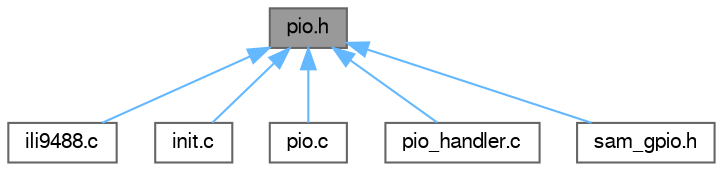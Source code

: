 digraph "pio.h"
{
 // LATEX_PDF_SIZE
  bgcolor="transparent";
  edge [fontname=FreeSans,fontsize=10,labelfontname=FreeSans,labelfontsize=10];
  node [fontname=FreeSans,fontsize=10,shape=box,height=0.2,width=0.4];
  Node1 [label="pio.h",height=0.2,width=0.4,color="gray40", fillcolor="grey60", style="filled", fontcolor="black",tooltip="Parallel Input/Output (PIO) Controller driver for SAM."];
  Node1 -> Node2 [dir="back",color="steelblue1",style="solid"];
  Node2 [label="ili9488.c",height=0.2,width=0.4,color="grey40", fillcolor="white", style="filled",URL="$ili9488_8c.html",tooltip="API driver for ILI9488 TFT display component."];
  Node1 -> Node3 [dir="back",color="steelblue1",style="solid"];
  Node3 [label="init.c",height=0.2,width=0.4,color="grey40", fillcolor="white", style="filled",URL="$init_8c.html",tooltip="SAME70-XPLD board init."];
  Node1 -> Node4 [dir="back",color="steelblue1",style="solid"];
  Node4 [label="pio.c",height=0.2,width=0.4,color="grey40", fillcolor="white", style="filled",URL="$pio_8c.html",tooltip="Parallel Input/Output (PIO) Controller driver for SAM."];
  Node1 -> Node5 [dir="back",color="steelblue1",style="solid"];
  Node5 [label="pio_handler.c",height=0.2,width=0.4,color="grey40", fillcolor="white", style="filled",URL="$pio__handler_8c.html",tooltip="Parallel Input/Output (PIO) interrupt handler for SAM."];
  Node1 -> Node6 [dir="back",color="steelblue1",style="solid"];
  Node6 [label="sam_gpio.h",height=0.2,width=0.4,color="grey40", fillcolor="white", style="filled",URL="$sam__gpio_8h.html",tooltip="GPIO service for SAM."];
}
